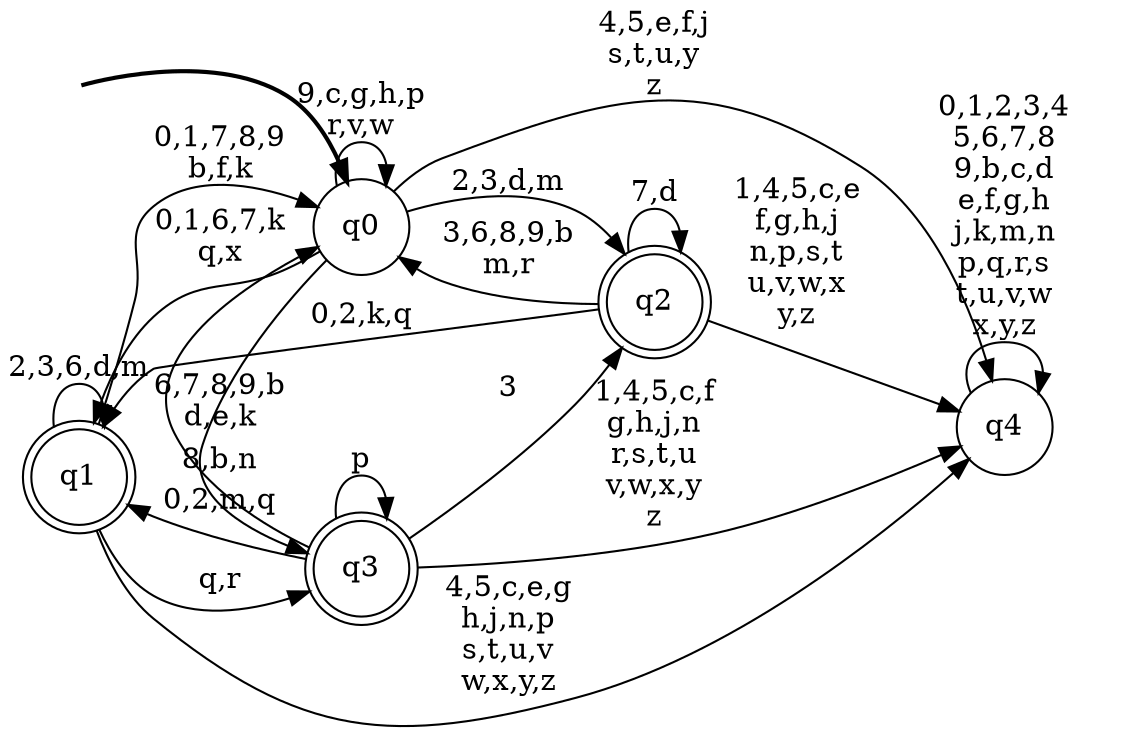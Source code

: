 digraph BlueStarA {
__start0 [style = invis, shape = none, label = "", width = 0, height = 0];

rankdir=LR;
size="8,5";

s0 [style="filled", color="black", fillcolor="white" shape="circle", label="q0"];
s1 [style="rounded,filled", color="black", fillcolor="white" shape="doublecircle", label="q1"];
s2 [style="rounded,filled", color="black", fillcolor="white" shape="doublecircle", label="q2"];
s3 [style="rounded,filled", color="black", fillcolor="white" shape="doublecircle", label="q3"];
s4 [style="filled", color="black", fillcolor="white" shape="circle", label="q4"];
subgraph cluster_main { 
	graph [pad=".75", ranksep="0.15", nodesep="0.15"];
	 style=invis; 
	__start0 -> s0 [penwidth=2];
}
s0 -> s0 [label="9,c,g,h,p\nr,v,w"];
s0 -> s1 [label="0,1,6,7,k\nq,x"];
s0 -> s2 [label="2,3,d,m"];
s0 -> s3 [label="8,b,n"];
s0 -> s4 [label="4,5,e,f,j\ns,t,u,y\nz"];
s1 -> s0 [label="0,1,7,8,9\nb,f,k"];
s1 -> s1 [label="2,3,6,d,m"];
s1 -> s3 [label="q,r"];
s1 -> s4 [label="4,5,c,e,g\nh,j,n,p\ns,t,u,v\nw,x,y,z"];
s2 -> s0 [label="3,6,8,9,b\nm,r"];
s2 -> s1 [label="0,2,k,q"];
s2 -> s2 [label="7,d"];
s2 -> s4 [label="1,4,5,c,e\nf,g,h,j\nn,p,s,t\nu,v,w,x\ny,z"];
s3 -> s0 [label="6,7,8,9,b\nd,e,k"];
s3 -> s1 [label="0,2,m,q"];
s3 -> s2 [label="3"];
s3 -> s3 [label="p"];
s3 -> s4 [label="1,4,5,c,f\ng,h,j,n\nr,s,t,u\nv,w,x,y\nz"];
s4 -> s4 [label="0,1,2,3,4\n5,6,7,8\n9,b,c,d\ne,f,g,h\nj,k,m,n\np,q,r,s\nt,u,v,w\nx,y,z"];

}